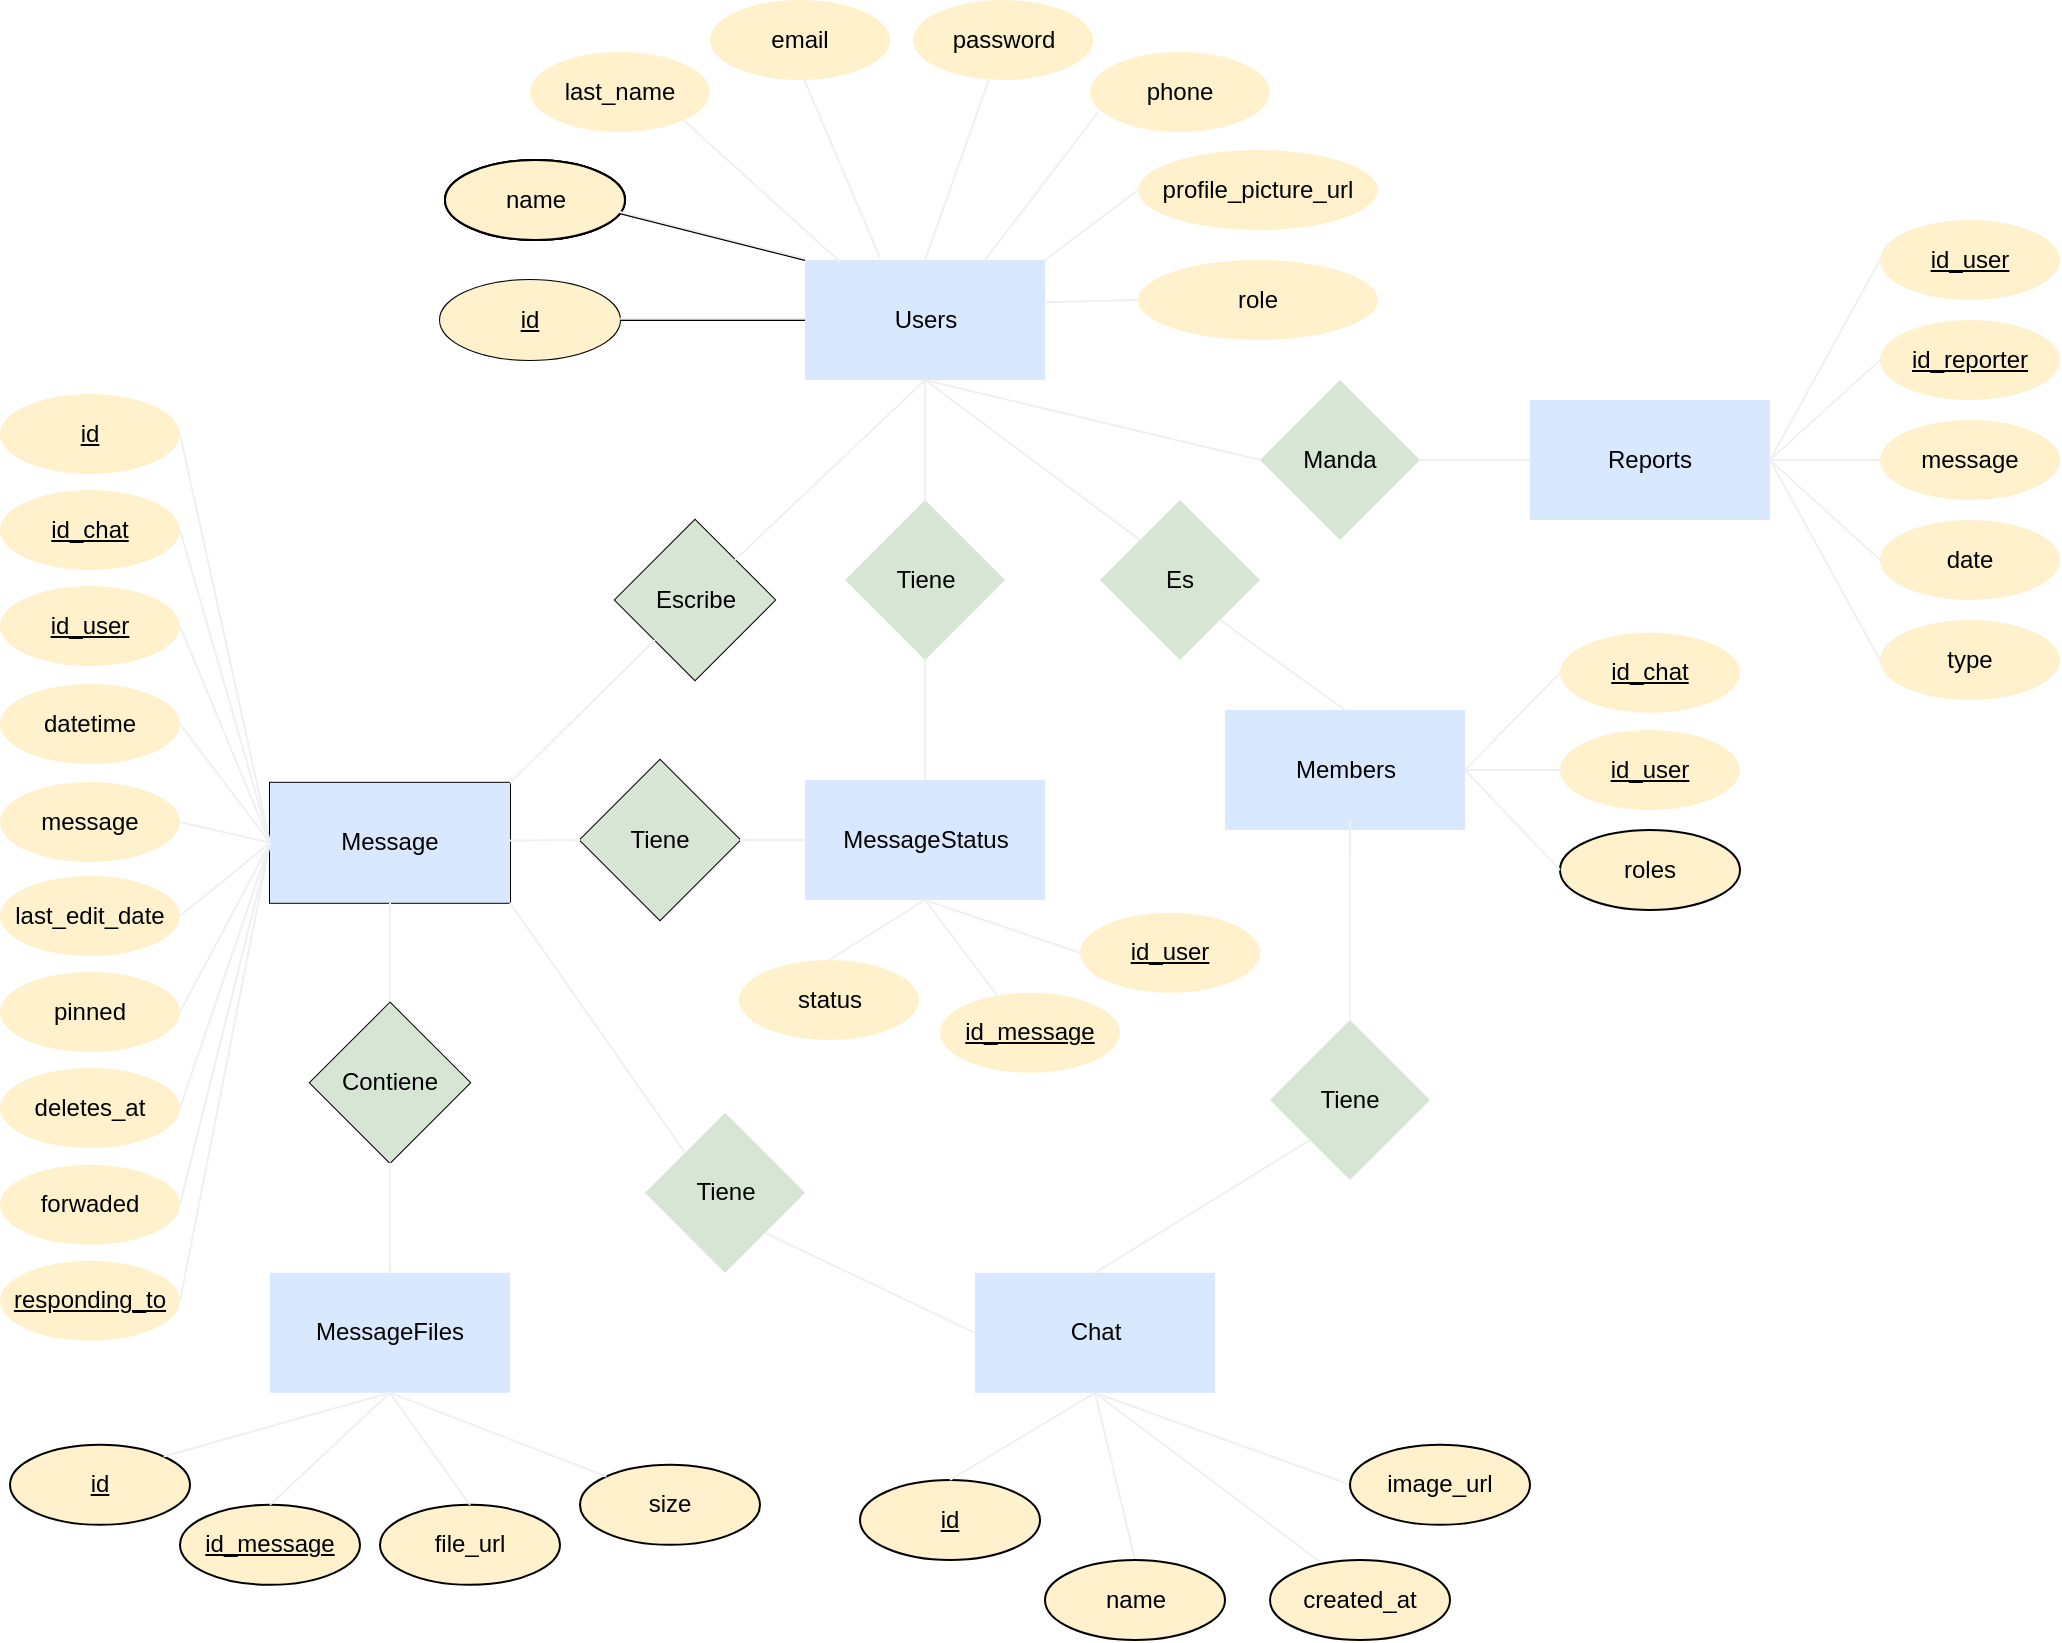 <mxfile>
    <diagram id="URDF5yM-yLJE8CEQNXf-" name="Page-1">
        <mxGraphModel dx="1216" dy="787" grid="1" gridSize="10" guides="1" tooltips="1" connect="1" arrows="1" fold="1" page="1" pageScale="1" pageWidth="1500" pageHeight="2000" math="0" shadow="0">
            <root>
                <mxCell id="0"/>
                <mxCell id="1" parent="0"/>
                <mxCell id="3" value="" style="endArrow=none;html=1;rounded=0;exitX=0.5;exitY=1;exitDx=0;exitDy=0;entryX=0.292;entryY=0.046;entryDx=0;entryDy=0;fontColor=#000000;entryPerimeter=0;strokeColor=#F0F0F0;" parent="1" source="18" target="73" edge="1">
                    <mxGeometry relative="1" as="geometry">
                        <mxPoint x="950" y="932.4" as="sourcePoint"/>
                        <mxPoint x="1060" y="1032.4" as="targetPoint"/>
                    </mxGeometry>
                </mxCell>
                <mxCell id="4" value="" style="endArrow=none;html=1;rounded=0;exitX=0.5;exitY=1;exitDx=0;exitDy=0;entryX=0;entryY=0.5;entryDx=0;entryDy=0;fontColor=#000000;strokeColor=#F0F0F0;" parent="1" source="18" target="72" edge="1">
                    <mxGeometry relative="1" as="geometry">
                        <mxPoint x="980" y="962.4" as="sourcePoint"/>
                        <mxPoint x="870" y="1012.4" as="targetPoint"/>
                    </mxGeometry>
                </mxCell>
                <mxCell id="5" value="" style="endArrow=none;html=1;rounded=0;exitX=0.5;exitY=1;exitDx=0;exitDy=0;entryX=0.5;entryY=0;entryDx=0;entryDy=0;fontColor=#000000;strokeColor=#F0F0F0;" parent="1" source="18" target="71" edge="1">
                    <mxGeometry relative="1" as="geometry">
                        <mxPoint x="950" y="932.4" as="sourcePoint"/>
                        <mxPoint x="840" y="982.4" as="targetPoint"/>
                    </mxGeometry>
                </mxCell>
                <mxCell id="6" value="Users" style="rounded=0;whiteSpace=wrap;html=1;fontColor=#000000;fillColor=#D8E8FF;strokeColor=none;" parent="1" vertex="1">
                    <mxGeometry x="652.5" y="350" width="120" height="60" as="geometry"/>
                </mxCell>
                <mxCell id="12" value="" style="endArrow=none;html=1;rounded=0;entryX=0.522;entryY=0.99;entryDx=0;entryDy=0;exitX=0.312;exitY=-0.021;exitDx=0;exitDy=0;fontColor=#000000;strokeColor=#F0F0F0;entryPerimeter=0;exitPerimeter=0;" parent="1" source="6" target="164" edge="1">
                    <mxGeometry width="50" height="50" relative="1" as="geometry">
                        <mxPoint x="632.5" y="510" as="sourcePoint"/>
                        <mxPoint x="692.5" y="270" as="targetPoint"/>
                    </mxGeometry>
                </mxCell>
                <mxCell id="13" value="" style="endArrow=none;html=1;rounded=0;entryX=0.944;entryY=0.65;entryDx=0;entryDy=0;exitX=0;exitY=0;exitDx=0;exitDy=0;entryPerimeter=0;fontColor=#000000;" parent="1" source="6" target="107" edge="1">
                    <mxGeometry width="50" height="50" relative="1" as="geometry">
                        <mxPoint x="632.5" y="510" as="sourcePoint"/>
                        <mxPoint x="527.5" y="326" as="targetPoint"/>
                    </mxGeometry>
                </mxCell>
                <mxCell id="14" value="" style="endArrow=none;html=1;rounded=0;exitX=1;exitY=0.5;exitDx=0;exitDy=0;entryX=0;entryY=0.5;entryDx=0;entryDy=0;fontColor=#000000;" parent="1" source="161" target="6" edge="1">
                    <mxGeometry width="50" height="50" relative="1" as="geometry">
                        <mxPoint x="547.5" y="380" as="sourcePoint"/>
                        <mxPoint x="682.5" y="460" as="targetPoint"/>
                    </mxGeometry>
                </mxCell>
                <mxCell id="15" value="" style="endArrow=none;html=1;rounded=0;entryX=0.75;entryY=0;entryDx=0;entryDy=0;exitX=0.043;exitY=0.758;exitDx=0;exitDy=0;fontColor=#000000;strokeColor=#F0F0F0;exitPerimeter=0;" parent="1" source="165" target="6" edge="1">
                    <mxGeometry width="50" height="50" relative="1" as="geometry">
                        <mxPoint x="812.5" y="306" as="sourcePoint"/>
                        <mxPoint x="682.5" y="460" as="targetPoint"/>
                    </mxGeometry>
                </mxCell>
                <mxCell id="16" value="" style="endArrow=none;html=1;rounded=0;exitX=0.5;exitY=0;exitDx=0;exitDy=0;fontColor=#000000;strokeColor=#F0F0F0;" parent="1" source="6" target="166" edge="1">
                    <mxGeometry width="50" height="50" relative="1" as="geometry">
                        <mxPoint x="712.5" y="350" as="sourcePoint"/>
                        <mxPoint x="770.741" y="270.169" as="targetPoint"/>
                    </mxGeometry>
                </mxCell>
                <mxCell id="17" value="Escribe" style="rhombus;whiteSpace=wrap;html=1;fontColor=#000000;fillColor=#D7E5D5;" parent="1" vertex="1">
                    <mxGeometry x="557.5" y="480" width="80" height="80" as="geometry"/>
                </mxCell>
                <mxCell id="18" value="Chat" style="rounded=0;whiteSpace=wrap;html=1;fontColor=#000000;fillColor=#D8E8FF;strokeColor=none;" parent="1" vertex="1">
                    <mxGeometry x="737.5" y="856.4" width="120" height="60" as="geometry"/>
                </mxCell>
                <mxCell id="19" value="" style="endArrow=none;html=1;rounded=0;entryX=0.5;entryY=1;entryDx=0;entryDy=0;exitX=1;exitY=0;exitDx=0;exitDy=0;fontColor=#000000;strokeColor=#F0F0F0;" parent="1" source="17" target="6" edge="1">
                    <mxGeometry width="50" height="50" relative="1" as="geometry">
                        <mxPoint x="735" y="500" as="sourcePoint"/>
                        <mxPoint x="665" y="510" as="targetPoint"/>
                    </mxGeometry>
                </mxCell>
                <mxCell id="28" style="rounded=0;orthogonalLoop=1;jettySize=auto;html=1;exitX=0;exitY=0.5;exitDx=0;exitDy=0;entryX=1;entryY=0.5;entryDx=0;entryDy=0;strokeColor=#F0F0F0;endArrow=none;endFill=0;fontColor=#000000;" parent="1" source="29" target="226" edge="1">
                    <mxGeometry relative="1" as="geometry">
                        <mxPoint x="340" y="720" as="targetPoint"/>
                    </mxGeometry>
                </mxCell>
                <mxCell id="29" value="Message" style="rounded=0;whiteSpace=wrap;html=1;fontColor=#000000;fillColor=#D8E8FF;" parent="1" vertex="1">
                    <mxGeometry x="385" y="611.4" width="120" height="60" as="geometry"/>
                </mxCell>
                <mxCell id="58" value="" style="endArrow=none;html=1;rounded=0;exitX=1;exitY=0.5;exitDx=0;exitDy=0;entryX=0;entryY=0.5;entryDx=0;entryDy=0;fontColor=#000000;strokeColor=#F0F0F0;" parent="1" source="222" target="29" edge="1">
                    <mxGeometry width="50" height="50" relative="1" as="geometry">
                        <mxPoint x="340" y="500" as="sourcePoint"/>
                        <mxPoint x="410" y="551.4" as="targetPoint"/>
                    </mxGeometry>
                </mxCell>
                <mxCell id="59" value="" style="endArrow=none;html=1;rounded=0;exitX=1;exitY=0.5;exitDx=0;exitDy=0;entryX=0;entryY=0.5;entryDx=0;entryDy=0;fontColor=#000000;strokeColor=#F0F0F0;" parent="1" source="223" target="29" edge="1">
                    <mxGeometry width="50" height="50" relative="1" as="geometry">
                        <mxPoint x="340" y="556" as="sourcePoint"/>
                        <mxPoint x="395" y="651.4" as="targetPoint"/>
                    </mxGeometry>
                </mxCell>
                <mxCell id="60" value="" style="endArrow=none;html=1;rounded=0;exitX=1;exitY=0.5;exitDx=0;exitDy=0;entryX=0;entryY=0.5;entryDx=0;entryDy=0;fontColor=#000000;strokeColor=#F0F0F0;" parent="1" source="224" target="29" edge="1">
                    <mxGeometry width="50" height="50" relative="1" as="geometry">
                        <mxPoint x="340" y="610" as="sourcePoint"/>
                        <mxPoint x="395" y="651.4" as="targetPoint"/>
                    </mxGeometry>
                </mxCell>
                <mxCell id="61" value="" style="endArrow=none;html=1;rounded=0;exitX=1;exitY=0.5;exitDx=0;exitDy=0;entryX=0;entryY=0.5;entryDx=0;entryDy=0;fontColor=#000000;strokeColor=#F0F0F0;" parent="1" source="225" target="29" edge="1">
                    <mxGeometry width="50" height="50" relative="1" as="geometry">
                        <mxPoint x="340" y="666" as="sourcePoint"/>
                        <mxPoint x="395" y="651.4" as="targetPoint"/>
                    </mxGeometry>
                </mxCell>
                <mxCell id="71" value="name" style="ellipse;whiteSpace=wrap;html=1;fontColor=#000000;fillColor=#FFF1CB;" parent="1" vertex="1">
                    <mxGeometry x="772.5" y="1000" width="90" height="40" as="geometry"/>
                </mxCell>
                <mxCell id="72" value="image_url" style="ellipse;whiteSpace=wrap;html=1;fontColor=#000000;fillColor=#FFF1CB;" parent="1" vertex="1">
                    <mxGeometry x="925" y="942.4" width="90" height="40" as="geometry"/>
                </mxCell>
                <mxCell id="73" value="created_at" style="ellipse;whiteSpace=wrap;html=1;fontColor=#000000;fillColor=#FFF1CB;" parent="1" vertex="1">
                    <mxGeometry x="885" y="1000" width="90" height="40" as="geometry"/>
                </mxCell>
                <mxCell id="76" value="&lt;u&gt;id&lt;/u&gt;" style="ellipse;whiteSpace=wrap;html=1;fontColor=#000000;fillColor=#FFF1CB;" parent="1" vertex="1">
                    <mxGeometry x="680" y="960" width="90" height="40" as="geometry"/>
                </mxCell>
                <mxCell id="77" value="" style="endArrow=none;html=1;rounded=0;exitX=0.5;exitY=1;exitDx=0;exitDy=0;entryX=0.5;entryY=0;entryDx=0;entryDy=0;fontColor=#000000;strokeColor=#F0F0F0;" parent="1" source="18" target="76" edge="1">
                    <mxGeometry relative="1" as="geometry">
                        <mxPoint x="1105" y="982.4" as="sourcePoint"/>
                        <mxPoint x="1265" y="982.4" as="targetPoint"/>
                    </mxGeometry>
                </mxCell>
                <mxCell id="85" value="" style="endArrow=none;html=1;rounded=0;exitX=1;exitY=0.5;exitDx=0;exitDy=0;entryX=0;entryY=0.5;entryDx=0;entryDy=0;fontColor=#000000;strokeColor=#F0F0F0;" parent="1" source="221" target="29" edge="1">
                    <mxGeometry width="50" height="50" relative="1" as="geometry">
                        <mxPoint x="340" y="440" as="sourcePoint"/>
                        <mxPoint x="395" y="651.4" as="targetPoint"/>
                    </mxGeometry>
                </mxCell>
                <mxCell id="107" value="name" style="ellipse;whiteSpace=wrap;html=1;fontColor=#000000;fillColor=#D7E5D5;" parent="1" vertex="1">
                    <mxGeometry x="472.5" y="300" width="90" height="40" as="geometry"/>
                </mxCell>
                <mxCell id="111" value="" style="endArrow=none;html=1;rounded=0;entryX=1;entryY=0;entryDx=0;entryDy=0;exitX=0;exitY=0.5;exitDx=0;exitDy=0;fontColor=#000000;strokeColor=#F0F0F0;" parent="1" source="167" target="6" edge="1">
                    <mxGeometry width="50" height="50" relative="1" as="geometry">
                        <mxPoint x="827.5" y="355" as="sourcePoint"/>
                        <mxPoint x="772.5" y="370" as="targetPoint"/>
                    </mxGeometry>
                </mxCell>
                <mxCell id="114" value="" style="endArrow=none;html=1;rounded=0;entryX=0;entryY=1;entryDx=0;entryDy=0;exitX=1;exitY=0;exitDx=0;exitDy=0;fontColor=#000000;strokeColor=#F0F0F0;" parent="1" source="29" target="17" edge="1">
                    <mxGeometry width="50" height="50" relative="1" as="geometry">
                        <mxPoint x="585" y="642.5" as="sourcePoint"/>
                        <mxPoint x="650" y="567.5" as="targetPoint"/>
                    </mxGeometry>
                </mxCell>
                <mxCell id="115" value="" style="endArrow=none;html=1;rounded=0;exitX=0.5;exitY=1;exitDx=0;exitDy=0;entryX=0.5;entryY=0;entryDx=0;entryDy=0;fontColor=#000000;strokeColor=#F0F0F0;" parent="1" source="29" target="119" edge="1">
                    <mxGeometry width="50" height="50" relative="1" as="geometry">
                        <mxPoint x="515" y="621.4" as="sourcePoint"/>
                        <mxPoint x="445" y="722.4" as="targetPoint"/>
                    </mxGeometry>
                </mxCell>
                <mxCell id="116" value="MessageFiles" style="rounded=0;whiteSpace=wrap;html=1;fontColor=#000000;fillColor=#D8E8FF;strokeColor=none;" parent="1" vertex="1">
                    <mxGeometry x="385" y="856.4" width="120" height="60" as="geometry"/>
                </mxCell>
                <mxCell id="119" value="Contiene" style="rhombus;whiteSpace=wrap;html=1;fontColor=#000000;fillColor=#D7E5D5;" parent="1" vertex="1">
                    <mxGeometry x="405" y="721.4" width="80" height="80" as="geometry"/>
                </mxCell>
                <mxCell id="120" value="" style="endArrow=none;html=1;rounded=0;exitX=0.5;exitY=1;exitDx=0;exitDy=0;entryX=0.5;entryY=0;entryDx=0;entryDy=0;fontColor=#000000;strokeColor=#F0F0F0;" parent="1" source="119" target="116" edge="1">
                    <mxGeometry width="50" height="50" relative="1" as="geometry">
                        <mxPoint x="455" y="681.4" as="sourcePoint"/>
                        <mxPoint x="455" y="731.4" as="targetPoint"/>
                    </mxGeometry>
                </mxCell>
                <mxCell id="121" value="&lt;u&gt;id_message&lt;/u&gt;" style="ellipse;whiteSpace=wrap;html=1;fontColor=#000000;fillColor=#FFF1CB;" parent="1" vertex="1">
                    <mxGeometry x="340" y="972.4" width="90" height="40" as="geometry"/>
                </mxCell>
                <mxCell id="122" value="&lt;u&gt;id&lt;/u&gt;" style="ellipse;whiteSpace=wrap;html=1;fontColor=#000000;fillColor=#FFF1CB;" parent="1" vertex="1">
                    <mxGeometry x="255" y="942.4" width="90" height="40" as="geometry"/>
                </mxCell>
                <mxCell id="123" value="file_url" style="ellipse;whiteSpace=wrap;html=1;fontColor=#000000;fillColor=#FFF1CB;" parent="1" vertex="1">
                    <mxGeometry x="440" y="972.4" width="90" height="40" as="geometry"/>
                </mxCell>
                <mxCell id="125" style="rounded=0;orthogonalLoop=1;jettySize=auto;html=1;exitX=0;exitY=0.5;exitDx=0;exitDy=0;entryX=1;entryY=0.5;entryDx=0;entryDy=0;strokeColor=#F0F0F0;endArrow=none;endFill=0;fontColor=#000000;" parent="1" source="29" target="227" edge="1">
                    <mxGeometry relative="1" as="geometry">
                        <mxPoint x="395" y="651.4" as="sourcePoint"/>
                        <mxPoint x="340" y="780" as="targetPoint"/>
                    </mxGeometry>
                </mxCell>
                <mxCell id="126" value="size" style="ellipse;whiteSpace=wrap;html=1;fontColor=#000000;fillColor=#FFF1CB;" parent="1" vertex="1">
                    <mxGeometry x="540" y="952.4" width="90" height="40" as="geometry"/>
                </mxCell>
                <mxCell id="127" style="rounded=0;orthogonalLoop=1;jettySize=auto;html=1;exitX=0.5;exitY=1;exitDx=0;exitDy=0;entryX=1;entryY=0;entryDx=0;entryDy=0;strokeColor=#F0F0F0;endArrow=none;endFill=0;fontColor=#000000;" parent="1" source="116" target="122" edge="1">
                    <mxGeometry relative="1" as="geometry">
                        <mxPoint x="385" y="726.4" as="sourcePoint"/>
                        <mxPoint x="340.0" y="921.4" as="targetPoint"/>
                    </mxGeometry>
                </mxCell>
                <mxCell id="128" style="rounded=0;orthogonalLoop=1;jettySize=auto;html=1;exitX=0.5;exitY=1;exitDx=0;exitDy=0;entryX=0.5;entryY=0;entryDx=0;entryDy=0;strokeColor=#F0F0F0;endArrow=none;endFill=0;fontColor=#000000;" parent="1" source="116" target="121" edge="1">
                    <mxGeometry relative="1" as="geometry">
                        <mxPoint x="455" y="926.4" as="sourcePoint"/>
                        <mxPoint x="326.715" y="958.212" as="targetPoint"/>
                    </mxGeometry>
                </mxCell>
                <mxCell id="129" style="rounded=0;orthogonalLoop=1;jettySize=auto;html=1;exitX=0.5;exitY=1;exitDx=0;exitDy=0;entryX=0.5;entryY=0;entryDx=0;entryDy=0;strokeColor=#F0F0F0;endArrow=none;endFill=0;fontColor=#000000;" parent="1" source="116" target="123" edge="1">
                    <mxGeometry relative="1" as="geometry">
                        <mxPoint x="455" y="926.4" as="sourcePoint"/>
                        <mxPoint x="390" y="982.4" as="targetPoint"/>
                    </mxGeometry>
                </mxCell>
                <mxCell id="130" style="rounded=0;orthogonalLoop=1;jettySize=auto;html=1;exitX=0.5;exitY=1;exitDx=0;exitDy=0;entryX=0;entryY=0;entryDx=0;entryDy=0;strokeColor=#F0F0F0;endArrow=none;endFill=0;fontColor=#000000;" parent="1" source="116" target="126" edge="1">
                    <mxGeometry relative="1" as="geometry">
                        <mxPoint x="495" y="890" as="sourcePoint"/>
                        <mxPoint x="545" y="946" as="targetPoint"/>
                    </mxGeometry>
                </mxCell>
                <mxCell id="132" value="" style="endArrow=none;html=1;rounded=0;entryX=0.5;entryY=1;entryDx=0;entryDy=0;exitX=0;exitY=0;exitDx=0;exitDy=0;fontColor=#000000;strokeColor=#F0F0F0;" parent="1" source="133" target="6" edge="1">
                    <mxGeometry width="50" height="50" relative="1" as="geometry">
                        <mxPoint x="740" y="506" as="sourcePoint"/>
                        <mxPoint x="705.0" y="450" as="targetPoint"/>
                    </mxGeometry>
                </mxCell>
                <mxCell id="133" value="Es" style="rhombus;whiteSpace=wrap;html=1;fontColor=#000000;fillColor=#D7E5D5;strokeColor=none;" parent="1" vertex="1">
                    <mxGeometry x="800" y="470" width="80" height="80" as="geometry"/>
                </mxCell>
                <mxCell id="134" value="Members" style="rounded=0;whiteSpace=wrap;html=1;fillColor=#D8E8FF;fontColor=#000000;strokeColor=none;" parent="1" vertex="1">
                    <mxGeometry x="862.5" y="575" width="120" height="60" as="geometry"/>
                </mxCell>
                <mxCell id="135" value="" style="endArrow=none;html=1;rounded=0;entryX=1;entryY=1;entryDx=0;entryDy=0;exitX=0.5;exitY=0;exitDx=0;exitDy=0;fontColor=#000000;strokeColor=#F0F0F0;" parent="1" source="134" target="133" edge="1">
                    <mxGeometry width="50" height="50" relative="1" as="geometry">
                        <mxPoint x="655.0" y="585" as="sourcePoint"/>
                        <mxPoint x="700.0" y="540" as="targetPoint"/>
                    </mxGeometry>
                </mxCell>
                <mxCell id="138" value="roles" style="ellipse;whiteSpace=wrap;html=1;fontColor=#000000;fillColor=#FFF1CB;" parent="1" vertex="1">
                    <mxGeometry x="1030" y="635" width="90" height="40" as="geometry"/>
                </mxCell>
                <mxCell id="139" value="" style="endArrow=none;html=1;rounded=0;entryX=1;entryY=0.5;entryDx=0;entryDy=0;exitX=0;exitY=0.5;exitDx=0;exitDy=0;fontColor=#000000;strokeColor=#F0F0F0;" parent="1" source="168" target="134" edge="1">
                    <mxGeometry width="50" height="50" relative="1" as="geometry">
                        <mxPoint x="1030.0" y="550" as="sourcePoint"/>
                        <mxPoint x="890.0" y="540" as="targetPoint"/>
                    </mxGeometry>
                </mxCell>
                <mxCell id="140" value="" style="endArrow=none;html=1;rounded=0;entryX=1;entryY=0.5;entryDx=0;entryDy=0;exitX=0;exitY=0.5;exitDx=0;exitDy=0;fontColor=#000000;strokeColor=#F0F0F0;" parent="1" source="169" target="134" edge="1">
                    <mxGeometry width="50" height="50" relative="1" as="geometry">
                        <mxPoint x="1030.0" y="615" as="sourcePoint"/>
                        <mxPoint x="992.5" y="615" as="targetPoint"/>
                    </mxGeometry>
                </mxCell>
                <mxCell id="141" value="" style="endArrow=none;html=1;rounded=0;entryX=1;entryY=0.5;entryDx=0;entryDy=0;exitX=0;exitY=0.5;exitDx=0;exitDy=0;fontColor=#000000;strokeColor=#F0F0F0;" parent="1" source="138" target="134" edge="1">
                    <mxGeometry width="50" height="50" relative="1" as="geometry">
                        <mxPoint x="1050.0" y="626" as="sourcePoint"/>
                        <mxPoint x="992.5" y="615" as="targetPoint"/>
                    </mxGeometry>
                </mxCell>
                <mxCell id="142" value="" style="endArrow=none;html=1;rounded=0;exitX=0;exitY=0.5;exitDx=0;exitDy=0;entryX=1;entryY=1;entryDx=0;entryDy=0;fontColor=#000000;strokeColor=#F0F0F0;" parent="1" source="18" target="143" edge="1">
                    <mxGeometry width="50" height="50" relative="1" as="geometry">
                        <mxPoint x="700" y="781.4" as="sourcePoint"/>
                        <mxPoint x="720" y="799.6" as="targetPoint"/>
                    </mxGeometry>
                </mxCell>
                <mxCell id="143" value="Tiene" style="rhombus;whiteSpace=wrap;html=1;fontColor=#000000;fillColor=#D7E5D5;strokeColor=none;" parent="1" vertex="1">
                    <mxGeometry x="572.5" y="776.4" width="80" height="80" as="geometry"/>
                </mxCell>
                <mxCell id="144" value="" style="endArrow=none;html=1;rounded=0;exitX=0;exitY=0;exitDx=0;exitDy=0;entryX=1;entryY=1;entryDx=0;entryDy=0;fontColor=#000000;strokeColor=#F0F0F0;" parent="1" source="143" target="29" edge="1">
                    <mxGeometry width="50" height="50" relative="1" as="geometry">
                        <mxPoint x="700" y="696" as="sourcePoint"/>
                        <mxPoint x="655" y="675" as="targetPoint"/>
                    </mxGeometry>
                </mxCell>
                <mxCell id="152" value="name" style="ellipse;whiteSpace=wrap;html=1;fontColor=#000000;fillColor=#D7E5D5;" parent="1" vertex="1">
                    <mxGeometry x="472.5" y="300" width="90" height="40" as="geometry"/>
                </mxCell>
                <mxCell id="161" value="&lt;u&gt;id&lt;/u&gt;" style="ellipse;whiteSpace=wrap;html=1;fontColor=#000000;fillColor=#FFF1CB;" parent="1" vertex="1">
                    <mxGeometry x="470" y="360" width="90" height="40" as="geometry"/>
                </mxCell>
                <mxCell id="162" value="name" style="ellipse;whiteSpace=wrap;html=1;fontColor=#000000;fillColor=#FFF1CB;" parent="1" vertex="1">
                    <mxGeometry x="472.5" y="300" width="90" height="40" as="geometry"/>
                </mxCell>
                <mxCell id="163" value="last_name" style="ellipse;whiteSpace=wrap;html=1;fontColor=#000000;fillColor=#FFF1CB;strokeColor=none;" parent="1" vertex="1">
                    <mxGeometry x="515" y="246" width="90" height="40" as="geometry"/>
                </mxCell>
                <mxCell id="164" value="email" style="ellipse;whiteSpace=wrap;html=1;fontColor=#000000;fillColor=#FFF1CB;strokeColor=none;" parent="1" vertex="1">
                    <mxGeometry x="605" y="220" width="90" height="40" as="geometry"/>
                </mxCell>
                <mxCell id="165" value="phone" style="ellipse;whiteSpace=wrap;html=1;fontColor=#000000;fillColor=#FFF1CB;strokeColor=none;" parent="1" vertex="1">
                    <mxGeometry x="795" y="246" width="90" height="40" as="geometry"/>
                </mxCell>
                <mxCell id="166" value="password" style="ellipse;whiteSpace=wrap;html=1;fontColor=#000000;fillColor=#FFF1CB;strokeColor=none;" parent="1" vertex="1">
                    <mxGeometry x="706.5" y="220" width="90" height="40" as="geometry"/>
                </mxCell>
                <mxCell id="167" value="profile_picture_url" style="ellipse;whiteSpace=wrap;html=1;fontColor=#000000;fillColor=#FFF1CB;strokeColor=none;" parent="1" vertex="1">
                    <mxGeometry x="819" y="295" width="120" height="40" as="geometry"/>
                </mxCell>
                <mxCell id="168" value="&lt;u&gt;id_chat&lt;/u&gt;" style="ellipse;whiteSpace=wrap;html=1;fontColor=#000000;fillColor=#FFF1CB;strokeColor=none;" parent="1" vertex="1">
                    <mxGeometry x="1030" y="536.4" width="90" height="40" as="geometry"/>
                </mxCell>
                <mxCell id="169" value="&lt;u&gt;id_user&lt;/u&gt;" style="ellipse;whiteSpace=wrap;html=1;fontColor=#000000;fillColor=#FFF1CB;strokeColor=none;" parent="1" vertex="1">
                    <mxGeometry x="1030" y="585" width="90" height="40" as="geometry"/>
                </mxCell>
                <mxCell id="170" value="Manda" style="rhombus;whiteSpace=wrap;html=1;fontColor=#000000;fillColor=#D7E5D5;strokeColor=none;" parent="1" vertex="1">
                    <mxGeometry x="880" y="410" width="80" height="80" as="geometry"/>
                </mxCell>
                <mxCell id="171" value="" style="endArrow=none;html=1;rounded=0;entryX=0.5;entryY=1;entryDx=0;entryDy=0;exitX=0;exitY=0.5;exitDx=0;exitDy=0;fontColor=#000000;strokeColor=#F0F0F0;" parent="1" source="170" target="6" edge="1">
                    <mxGeometry width="50" height="50" relative="1" as="geometry">
                        <mxPoint x="812.5" y="510" as="sourcePoint"/>
                        <mxPoint x="705" y="450" as="targetPoint"/>
                    </mxGeometry>
                </mxCell>
                <mxCell id="172" value="Reports" style="rounded=0;whiteSpace=wrap;html=1;fillColor=#D8E8FF;fontColor#fff;fontColor=#000000;strokeColor=none;" parent="1" vertex="1">
                    <mxGeometry x="1015" y="420" width="120" height="60" as="geometry"/>
                </mxCell>
                <mxCell id="173" value="" style="endArrow=none;html=1;rounded=0;entryX=1;entryY=0.5;entryDx=0;entryDy=0;exitX=0;exitY=0.5;exitDx=0;exitDy=0;fontColor=#000000;strokeColor=#F0F0F0;" parent="1" source="172" target="170" edge="1">
                    <mxGeometry width="50" height="50" relative="1" as="geometry">
                        <mxPoint x="892.5" y="470" as="sourcePoint"/>
                        <mxPoint x="765" y="435" as="targetPoint"/>
                    </mxGeometry>
                </mxCell>
                <mxCell id="174" value="message" style="ellipse;whiteSpace=wrap;html=1;fontColor=#000000;fillColor=#FFF1CB;strokeColor=none;" parent="1" vertex="1">
                    <mxGeometry x="1190" y="430" width="90" height="40" as="geometry"/>
                </mxCell>
                <mxCell id="175" value="&lt;u&gt;id_user&lt;/u&gt;" style="ellipse;whiteSpace=wrap;html=1;fontColor=#000000;fillColor=#FFF1CB;strokeColor=none;" parent="1" vertex="1">
                    <mxGeometry x="1190" y="330" width="90" height="40" as="geometry"/>
                </mxCell>
                <mxCell id="176" value="&lt;u&gt;id_reporter&lt;/u&gt;" style="ellipse;whiteSpace=wrap;html=1;fontColor=#000000;fillColor=#FFF1CB;strokeColor=none;" parent="1" vertex="1">
                    <mxGeometry x="1190" y="380" width="90" height="40" as="geometry"/>
                </mxCell>
                <mxCell id="177" value="date" style="ellipse;whiteSpace=wrap;html=1;fontColor=#000000;fillColor=#FFF1CB;strokeColor=none;" parent="1" vertex="1">
                    <mxGeometry x="1190" y="480" width="90" height="40" as="geometry"/>
                </mxCell>
                <mxCell id="178" value="type" style="ellipse;whiteSpace=wrap;html=1;fontColor=#000000;fillColor=#FFF1CB;strokeColor=none;" parent="1" vertex="1">
                    <mxGeometry x="1190" y="530" width="90" height="40" as="geometry"/>
                </mxCell>
                <mxCell id="179" value="" style="endArrow=none;html=1;rounded=0;entryX=1;entryY=0.5;entryDx=0;entryDy=0;exitX=0;exitY=0.5;exitDx=0;exitDy=0;fontColor=#000000;strokeColor=#F0F0F0;" parent="1" source="175" target="172" edge="1">
                    <mxGeometry width="50" height="50" relative="1" as="geometry">
                        <mxPoint x="1040.0" y="560" as="sourcePoint"/>
                        <mxPoint x="992.5" y="605" as="targetPoint"/>
                    </mxGeometry>
                </mxCell>
                <mxCell id="180" value="" style="endArrow=none;html=1;rounded=0;entryX=1;entryY=0.5;entryDx=0;entryDy=0;exitX=0;exitY=0.5;exitDx=0;exitDy=0;fontColor=#000000;strokeColor=#F0F0F0;" parent="1" source="176" target="172" edge="1">
                    <mxGeometry width="50" height="50" relative="1" as="geometry">
                        <mxPoint x="1200.0" y="365" as="sourcePoint"/>
                        <mxPoint x="1145" y="460" as="targetPoint"/>
                    </mxGeometry>
                </mxCell>
                <mxCell id="181" value="" style="endArrow=none;html=1;rounded=0;entryX=1;entryY=0.5;entryDx=0;entryDy=0;exitX=0;exitY=0.5;exitDx=0;exitDy=0;fontColor=#000000;strokeColor=#F0F0F0;" parent="1" source="174" target="172" edge="1">
                    <mxGeometry width="50" height="50" relative="1" as="geometry">
                        <mxPoint x="1200.0" y="420" as="sourcePoint"/>
                        <mxPoint x="1145" y="460" as="targetPoint"/>
                    </mxGeometry>
                </mxCell>
                <mxCell id="182" value="" style="endArrow=none;html=1;rounded=0;entryX=1;entryY=0.5;entryDx=0;entryDy=0;exitX=0;exitY=0.5;exitDx=0;exitDy=0;fontColor=#000000;strokeColor=#F0F0F0;" parent="1" source="177" target="172" edge="1">
                    <mxGeometry width="50" height="50" relative="1" as="geometry">
                        <mxPoint x="1200.0" y="470" as="sourcePoint"/>
                        <mxPoint x="1145" y="460" as="targetPoint"/>
                    </mxGeometry>
                </mxCell>
                <mxCell id="183" value="" style="endArrow=none;html=1;rounded=0;entryX=1;entryY=0.5;entryDx=0;entryDy=0;exitX=0;exitY=0.5;exitDx=0;exitDy=0;fontColor=#000000;strokeColor=#F0F0F0;" parent="1" source="178" target="172" edge="1">
                    <mxGeometry width="50" height="50" relative="1" as="geometry">
                        <mxPoint x="1200.0" y="520" as="sourcePoint"/>
                        <mxPoint x="1145" y="460" as="targetPoint"/>
                    </mxGeometry>
                </mxCell>
                <mxCell id="186" value="MessageStatus" style="rounded=0;whiteSpace=wrap;html=1;fontColor=#000000;fillColor=#D8E8FF;strokeColor=none;" parent="1" vertex="1">
                    <mxGeometry x="652.5" y="610" width="120" height="60" as="geometry"/>
                </mxCell>
                <mxCell id="187" value="" style="endArrow=none;html=1;rounded=0;entryX=0.5;entryY=1;entryDx=0;entryDy=0;fontColor=#000000;exitX=0.5;exitY=0;exitDx=0;exitDy=0;strokeColor=#F0F0F0;" parent="1" source="188" target="186" edge="1">
                    <mxGeometry width="50" height="50" relative="1" as="geometry">
                        <mxPoint x="800" y="696" as="sourcePoint"/>
                        <mxPoint x="992.5" y="615" as="targetPoint"/>
                    </mxGeometry>
                </mxCell>
                <mxCell id="188" value="status" style="ellipse;whiteSpace=wrap;html=1;fontColor=#000000;fillColor=#FFF1CB;strokeColor=none;" parent="1" vertex="1">
                    <mxGeometry x="619.5" y="700" width="90" height="40" as="geometry"/>
                </mxCell>
                <mxCell id="189" value="&lt;u&gt;id_message&lt;/u&gt;" style="ellipse;whiteSpace=wrap;html=1;fontColor=#000000;fillColor=#FFF1CB;strokeColor=none;" parent="1" vertex="1">
                    <mxGeometry x="720" y="716.4" width="90" height="40" as="geometry"/>
                </mxCell>
                <mxCell id="190" value="Tiene" style="rhombus;whiteSpace=wrap;html=1;fontColor=#000000;fillColor=#D7E5D5;strokeColor=none;" parent="1" vertex="1">
                    <mxGeometry x="672.5" y="470" width="80" height="80" as="geometry"/>
                </mxCell>
                <mxCell id="191" value="" style="endArrow=none;html=1;rounded=0;entryX=0.5;entryY=1;entryDx=0;entryDy=0;exitX=0.5;exitY=0;exitDx=0;exitDy=0;fontColor=#000000;strokeColor=#F0F0F0;" parent="1" source="190" target="6" edge="1">
                    <mxGeometry width="50" height="50" relative="1" as="geometry">
                        <mxPoint x="812.5" y="510" as="sourcePoint"/>
                        <mxPoint x="705" y="450" as="targetPoint"/>
                    </mxGeometry>
                </mxCell>
                <mxCell id="192" value="" style="endArrow=none;html=1;rounded=0;entryX=0.5;entryY=1;entryDx=0;entryDy=0;exitX=0.5;exitY=0;exitDx=0;exitDy=0;fontColor=#000000;strokeColor=#F0F0F0;" parent="1" source="186" target="190" edge="1">
                    <mxGeometry width="50" height="50" relative="1" as="geometry">
                        <mxPoint x="640" y="500" as="sourcePoint"/>
                        <mxPoint x="705" y="450" as="targetPoint"/>
                    </mxGeometry>
                </mxCell>
                <mxCell id="194" value="Tiene" style="rhombus;whiteSpace=wrap;html=1;fontColor=#000000;fillColor=#D7E5D5;" parent="1" vertex="1">
                    <mxGeometry x="540" y="600" width="80" height="80" as="geometry"/>
                </mxCell>
                <mxCell id="195" value="" style="endArrow=none;html=1;rounded=0;exitX=0;exitY=0.5;exitDx=0;exitDy=0;fontColor=#000000;entryX=0.999;entryY=0.481;entryDx=0;entryDy=0;entryPerimeter=0;strokeColor=#F0F0F0;" parent="1" source="194" target="29" edge="1">
                    <mxGeometry width="50" height="50" relative="1" as="geometry">
                        <mxPoint x="520" y="642.4" as="sourcePoint"/>
                        <mxPoint x="500" y="640" as="targetPoint"/>
                    </mxGeometry>
                </mxCell>
                <mxCell id="196" value="" style="endArrow=none;html=1;rounded=0;entryX=1;entryY=0.5;entryDx=0;entryDy=0;exitX=0;exitY=0.5;exitDx=0;exitDy=0;fontColor=#000000;strokeColor=#F0F0F0;" parent="1" source="186" target="194" edge="1">
                    <mxGeometry width="50" height="50" relative="1" as="geometry">
                        <mxPoint x="570" y="616" as="sourcePoint"/>
                        <mxPoint x="555" y="615" as="targetPoint"/>
                    </mxGeometry>
                </mxCell>
                <mxCell id="197" value="Tiene" style="rhombus;whiteSpace=wrap;html=1;fontColor=#000000;fillColor=#D7E5D5;strokeColor=none;" parent="1" vertex="1">
                    <mxGeometry x="885" y="730" width="80" height="80" as="geometry"/>
                </mxCell>
                <mxCell id="198" value="" style="endArrow=none;html=1;rounded=0;exitX=0.5;exitY=0;exitDx=0;exitDy=0;entryX=0;entryY=1;entryDx=0;entryDy=0;fontColor=#000000;strokeColor=#F0F0F0;" parent="1" source="18" target="197" edge="1">
                    <mxGeometry width="50" height="50" relative="1" as="geometry">
                        <mxPoint x="845" y="902.4" as="sourcePoint"/>
                        <mxPoint x="650" y="812.4" as="targetPoint"/>
                    </mxGeometry>
                </mxCell>
                <mxCell id="199" value="" style="endArrow=none;html=1;rounded=0;exitX=0.521;exitY=0.917;exitDx=0;exitDy=0;entryX=0.5;entryY=0;entryDx=0;entryDy=0;fontColor=#000000;exitPerimeter=0;strokeColor=#F0F0F0;" parent="1" source="134" target="197" edge="1">
                    <mxGeometry width="50" height="50" relative="1" as="geometry">
                        <mxPoint x="905" y="872.4" as="sourcePoint"/>
                        <mxPoint x="925" y="812.4" as="targetPoint"/>
                    </mxGeometry>
                </mxCell>
                <mxCell id="200" value="" style="endArrow=none;html=1;rounded=0;entryX=0.5;entryY=1;entryDx=0;entryDy=0;fontColor=#000000;exitX=0.322;exitY=0.045;exitDx=0;exitDy=0;exitPerimeter=0;strokeColor=#F0F0F0;" parent="1" source="189" target="186" edge="1">
                    <mxGeometry width="50" height="50" relative="1" as="geometry">
                        <mxPoint x="707.5" y="720" as="sourcePoint"/>
                        <mxPoint x="720" y="680" as="targetPoint"/>
                    </mxGeometry>
                </mxCell>
                <mxCell id="201" value="&lt;u&gt;id_user&lt;/u&gt;" style="ellipse;whiteSpace=wrap;html=1;fontColor=#000000;fillColor=#FFF1CB;strokeColor=none;" parent="1" vertex="1">
                    <mxGeometry x="790" y="676.4" width="90" height="40" as="geometry"/>
                </mxCell>
                <mxCell id="202" value="" style="endArrow=none;html=1;rounded=0;entryX=0.5;entryY=1;entryDx=0;entryDy=0;fontColor=#000000;exitX=0;exitY=0.5;exitDx=0;exitDy=0;strokeColor=#F0F0F0;" parent="1" source="201" target="186" edge="1">
                    <mxGeometry width="50" height="50" relative="1" as="geometry">
                        <mxPoint x="753.18" y="732.258" as="sourcePoint"/>
                        <mxPoint x="720" y="680" as="targetPoint"/>
                    </mxGeometry>
                </mxCell>
                <mxCell id="204" value="&lt;font color=&quot;#ffffff&quot; style=&quot;font-size: 6px;&quot;&gt;1&lt;/font&gt;" style="text;html=1;align=center;verticalAlign=middle;resizable=0;points=[];autosize=1;strokeColor=none;fillColor=none;fontColor=#000000;strokeWidth=1;fontSize=6;" parent="1" vertex="1">
                    <mxGeometry x="683.5" y="405" width="30" height="20" as="geometry"/>
                </mxCell>
                <mxCell id="205" value="&lt;font color=&quot;#ffffff&quot; style=&quot;font-size: 6px;&quot;&gt;1&lt;/font&gt;" style="text;html=1;align=center;verticalAlign=middle;resizable=0;points=[];autosize=1;strokeColor=none;fillColor=none;fontColor=#000000;strokeWidth=1;fontSize=6;" parent="1" vertex="1">
                    <mxGeometry x="692" y="413" width="30" height="20" as="geometry"/>
                </mxCell>
                <mxCell id="206" value="&lt;font color=&quot;#ffffff&quot; style=&quot;font-size: 6px;&quot;&gt;1&lt;/font&gt;" style="text;html=1;align=center;verticalAlign=middle;resizable=0;points=[];autosize=1;strokeColor=none;fillColor=none;fontColor=#000000;strokeWidth=1;fontSize=6;" parent="1" vertex="1">
                    <mxGeometry x="706.5" y="414" width="30" height="20" as="geometry"/>
                </mxCell>
                <mxCell id="207" value="&lt;font color=&quot;#ffffff&quot; style=&quot;font-size: 6px;&quot;&gt;1&lt;/font&gt;" style="text;html=1;align=center;verticalAlign=middle;resizable=0;points=[];autosize=1;strokeColor=none;fillColor=none;fontColor=#000000;strokeWidth=1;fontSize=6;" parent="1" vertex="1">
                    <mxGeometry x="729.5" y="404" width="30" height="20" as="geometry"/>
                </mxCell>
                <mxCell id="208" value="&lt;font color=&quot;#ffffff&quot; style=&quot;font-size: 6px;&quot;&gt;N&lt;/font&gt;" style="text;html=1;align=center;verticalAlign=middle;resizable=0;points=[];autosize=1;strokeColor=none;fillColor=none;fontColor=#000000;strokeWidth=1;fontSize=6;" parent="1" vertex="1">
                    <mxGeometry x="485" y="590" width="30" height="20" as="geometry"/>
                </mxCell>
                <mxCell id="209" value="&lt;font color=&quot;#ffffff&quot; style=&quot;font-size: 6px;&quot;&gt;N&lt;/font&gt;" style="text;html=1;align=center;verticalAlign=middle;resizable=0;points=[];autosize=1;strokeColor=none;fillColor=none;fontColor=#000000;strokeWidth=1;fontSize=6;" parent="1" vertex="1">
                    <mxGeometry x="685" y="590" width="30" height="20" as="geometry"/>
                </mxCell>
                <mxCell id="210" value="&lt;font color=&quot;#ffffff&quot; style=&quot;font-size: 6px;&quot;&gt;N&lt;/font&gt;" style="text;html=1;align=center;verticalAlign=middle;resizable=0;points=[];autosize=1;strokeColor=none;fillColor=none;fontColor=#000000;strokeWidth=1;fontSize=6;" parent="1" vertex="1">
                    <mxGeometry x="909" y="557" width="30" height="20" as="geometry"/>
                </mxCell>
                <mxCell id="211" value="&lt;font color=&quot;#ffffff&quot; style=&quot;font-size: 6px;&quot;&gt;N&lt;/font&gt;" style="text;html=1;align=center;verticalAlign=middle;resizable=0;points=[];autosize=1;strokeColor=none;fillColor=none;fontColor=#000000;strokeWidth=1;fontSize=6;" parent="1" vertex="1">
                    <mxGeometry x="990" y="434" width="30" height="20" as="geometry"/>
                </mxCell>
                <mxCell id="212" value="&lt;font color=&quot;#ffffff&quot; style=&quot;font-size: 6px;&quot;&gt;1&lt;/font&gt;" style="text;html=1;align=center;verticalAlign=middle;resizable=0;points=[];autosize=1;strokeColor=none;fillColor=none;fontColor=#000000;strokeWidth=1;fontSize=6;" parent="1" vertex="1">
                    <mxGeometry x="810" y="840" width="30" height="20" as="geometry"/>
                </mxCell>
                <mxCell id="213" value="&lt;font color=&quot;#ffffff&quot; style=&quot;font-size: 6px;&quot;&gt;N&lt;/font&gt;" style="text;html=1;align=center;verticalAlign=middle;resizable=0;points=[];autosize=1;strokeColor=none;fillColor=none;fontColor=#000000;strokeWidth=1;fontSize=6;" parent="1" vertex="1">
                    <mxGeometry x="917.5" y="632.4" width="30" height="20" as="geometry"/>
                </mxCell>
                <mxCell id="214" value="&lt;font color=&quot;#ffffff&quot; style=&quot;font-size: 6px;&quot;&gt;1&lt;/font&gt;" style="text;html=1;align=center;verticalAlign=middle;resizable=0;points=[];autosize=1;strokeColor=none;fillColor=none;fontColor=#000000;strokeWidth=1;fontSize=6;" parent="1" vertex="1">
                    <mxGeometry x="715" y="867" width="30" height="20" as="geometry"/>
                </mxCell>
                <mxCell id="215" value="&lt;font color=&quot;#ffffff&quot; style=&quot;font-size: 6px;&quot;&gt;N&lt;/font&gt;" style="text;html=1;align=center;verticalAlign=middle;resizable=0;points=[];autosize=1;strokeColor=none;fillColor=none;fontColor=#000000;strokeWidth=1;fontSize=6;" parent="1" vertex="1">
                    <mxGeometry x="498" y="662" width="30" height="20" as="geometry"/>
                </mxCell>
                <mxCell id="217" value="&lt;font color=&quot;#ffffff&quot; style=&quot;font-size: 6px;&quot;&gt;1&lt;/font&gt;" style="text;html=1;align=center;verticalAlign=middle;resizable=0;points=[];autosize=1;strokeColor=none;fillColor=none;fontColor=#000000;strokeWidth=1;fontSize=6;" parent="1" vertex="1">
                    <mxGeometry x="495" y="625" width="30" height="20" as="geometry"/>
                </mxCell>
                <mxCell id="218" value="&lt;font color=&quot;#ffffff&quot; style=&quot;font-size: 6px;&quot;&gt;N&lt;/font&gt;" style="text;html=1;align=center;verticalAlign=middle;resizable=0;points=[];autosize=1;strokeColor=none;fillColor=none;fontColor=#000000;strokeWidth=1;fontSize=6;" parent="1" vertex="1">
                    <mxGeometry x="630" y="625" width="30" height="20" as="geometry"/>
                </mxCell>
                <mxCell id="219" value="&lt;font color=&quot;#ffffff&quot; style=&quot;font-size: 6px;&quot;&gt;1&lt;/font&gt;" style="text;html=1;align=center;verticalAlign=middle;resizable=0;points=[];autosize=1;strokeColor=none;fillColor=none;fontColor=#000000;strokeWidth=1;fontSize=6;" parent="1" vertex="1">
                    <mxGeometry x="435" y="669" width="30" height="20" as="geometry"/>
                </mxCell>
                <mxCell id="220" value="&lt;font color=&quot;#ffffff&quot; style=&quot;font-size: 6px;&quot;&gt;N&lt;/font&gt;" style="text;html=1;align=center;verticalAlign=middle;resizable=0;points=[];autosize=1;strokeColor=none;fillColor=none;fontColor=#000000;strokeWidth=1;fontSize=6;" parent="1" vertex="1">
                    <mxGeometry x="435" y="838.4" width="30" height="20" as="geometry"/>
                </mxCell>
                <mxCell id="221" value="&lt;u&gt;id&lt;/u&gt;" style="ellipse;whiteSpace=wrap;html=1;fontColor=#000000;fillColor=#FFF1CB;strokeColor=none;" parent="1" vertex="1">
                    <mxGeometry x="250" y="417" width="90" height="40" as="geometry"/>
                </mxCell>
                <mxCell id="222" value="&lt;u&gt;id_chat&lt;/u&gt;" style="ellipse;whiteSpace=wrap;html=1;fontColor=#000000;fillColor=#FFF1CB;strokeColor=none;" parent="1" vertex="1">
                    <mxGeometry x="250" y="465" width="90" height="40" as="geometry"/>
                </mxCell>
                <mxCell id="223" value="&lt;u&gt;id_user&lt;/u&gt;" style="ellipse;whiteSpace=wrap;html=1;fontColor=#000000;fillColor=#FFF1CB;strokeColor=none;" parent="1" vertex="1">
                    <mxGeometry x="250" y="513" width="90" height="40" as="geometry"/>
                </mxCell>
                <mxCell id="224" value="datetime" style="ellipse;whiteSpace=wrap;html=1;fontColor=#000000;fillColor=#FFF1CB;strokeColor=none;" parent="1" vertex="1">
                    <mxGeometry x="250" y="562" width="90" height="40" as="geometry"/>
                </mxCell>
                <mxCell id="225" value="message" style="ellipse;whiteSpace=wrap;html=1;fontColor=#000000;fillColor=#FFF1CB;strokeColor=none;" parent="1" vertex="1">
                    <mxGeometry x="250" y="611" width="90" height="40" as="geometry"/>
                </mxCell>
                <mxCell id="226" value="last_edit_date" style="ellipse;whiteSpace=wrap;html=1;fontColor=#000000;fillColor=#FFF1CB;strokeColor=none;" parent="1" vertex="1">
                    <mxGeometry x="250" y="658" width="90" height="40" as="geometry"/>
                </mxCell>
                <mxCell id="227" value="&lt;u&gt;responding_to&lt;/u&gt;" style="ellipse;whiteSpace=wrap;html=1;fontColor=#000000;fillColor=#FFF1CB;strokeColor=none;" parent="1" vertex="1">
                    <mxGeometry x="250" y="850.4" width="90" height="40" as="geometry"/>
                </mxCell>
                <mxCell id="228" value="Message" style="rounded=0;whiteSpace=wrap;html=1;fontColor=#000000;fillColor=#D8E8FF;strokeColor=none;" parent="1" vertex="1">
                    <mxGeometry x="385" y="611.4" width="120" height="60" as="geometry"/>
                </mxCell>
                <mxCell id="229" value="Contiene" style="rhombus;whiteSpace=wrap;html=1;fontColor=#000000;fillColor=#D7E5D5;strokeColor=none;" parent="1" vertex="1">
                    <mxGeometry x="405" y="721.4" width="80" height="80" as="geometry"/>
                </mxCell>
                <mxCell id="230" value="Tiene" style="rhombus;whiteSpace=wrap;html=1;fontColor=#000000;fillColor=#D7E5D5;strokeColor=none;" parent="1" vertex="1">
                    <mxGeometry x="540" y="600" width="80" height="80" as="geometry"/>
                </mxCell>
                <mxCell id="231" value="Escribe" style="rhombus;whiteSpace=wrap;html=1;fontColor=#000000;fillColor=#D7E5D5;strokeColor=none;" parent="1" vertex="1">
                    <mxGeometry x="557.5" y="480" width="80" height="80" as="geometry"/>
                </mxCell>
                <mxCell id="232" value="&lt;u&gt;id&lt;/u&gt;" style="ellipse;whiteSpace=wrap;html=1;fontColor=#000000;fillColor=#FFF1CB;strokeColor=none;" parent="1" vertex="1">
                    <mxGeometry x="470" y="360" width="90" height="40" as="geometry"/>
                </mxCell>
                <mxCell id="233" value="" style="endArrow=none;html=1;rounded=0;exitX=1;exitY=0.5;exitDx=0;exitDy=0;entryX=0;entryY=0.5;entryDx=0;entryDy=0;fontColor=#000000;strokeColor=#F0F0F0;" parent="1" edge="1">
                    <mxGeometry width="50" height="50" relative="1" as="geometry">
                        <mxPoint x="560.04" y="379.41" as="sourcePoint"/>
                        <mxPoint x="652.54" y="379.41" as="targetPoint"/>
                    </mxGeometry>
                </mxCell>
                <mxCell id="234" value="" style="endArrow=none;html=1;rounded=0;entryX=0.944;entryY=0.65;entryDx=0;entryDy=0;exitX=0;exitY=0;exitDx=0;exitDy=0;entryPerimeter=0;fontColor=#000000;strokeColor=#F0F0F0;" parent="1" edge="1">
                    <mxGeometry width="50" height="50" relative="1" as="geometry">
                        <mxPoint x="652.54" y="349.41" as="sourcePoint"/>
                        <mxPoint x="557.5" y="325.41" as="targetPoint"/>
                    </mxGeometry>
                </mxCell>
                <mxCell id="235" value="" style="endArrow=none;html=1;rounded=0;entryX=1;entryY=1;entryDx=0;entryDy=0;exitX=0.15;exitY=0.033;exitDx=0;exitDy=0;exitPerimeter=0;fontColor=#000000;strokeColor=#F0F0F0;" parent="1" target="163" edge="1">
                    <mxGeometry width="50" height="50" relative="1" as="geometry">
                        <mxPoint x="670.54" y="351.39" as="sourcePoint"/>
                        <mxPoint x="592.54" y="275.41" as="targetPoint"/>
                    </mxGeometry>
                </mxCell>
                <mxCell id="236" value="" style="endArrow=none;html=1;rounded=0;entryX=0.997;entryY=0.353;entryDx=0;entryDy=0;fontColor=#000000;strokeColor=#F0F0F0;exitX=0;exitY=0.5;exitDx=0;exitDy=0;entryPerimeter=0;" parent="1" source="237" target="6" edge="1">
                    <mxGeometry width="50" height="50" relative="1" as="geometry">
                        <mxPoint x="820" y="370" as="sourcePoint"/>
                        <mxPoint x="782.5" y="360" as="targetPoint"/>
                    </mxGeometry>
                </mxCell>
                <mxCell id="237" value="role" style="ellipse;whiteSpace=wrap;html=1;fontColor=#000000;fillColor=#FFF1CB;strokeColor=none;" parent="1" vertex="1">
                    <mxGeometry x="819" y="350" width="120" height="40" as="geometry"/>
                </mxCell>
                <mxCell id="238" value="pinned" style="ellipse;whiteSpace=wrap;html=1;fontColor=#000000;fillColor=#FFF1CB;strokeColor=none;" vertex="1" parent="1">
                    <mxGeometry x="250" y="706" width="90" height="40" as="geometry"/>
                </mxCell>
                <mxCell id="239" style="rounded=0;orthogonalLoop=1;jettySize=auto;html=1;exitX=0;exitY=0.5;exitDx=0;exitDy=0;entryX=1;entryY=0.5;entryDx=0;entryDy=0;strokeColor=#F0F0F0;endArrow=none;endFill=0;fontColor=#000000;" edge="1" parent="1" source="228" target="238">
                    <mxGeometry relative="1" as="geometry">
                        <mxPoint x="395" y="651.4" as="sourcePoint"/>
                        <mxPoint x="350" y="730" as="targetPoint"/>
                    </mxGeometry>
                </mxCell>
                <mxCell id="240" value="deletes_at" style="ellipse;whiteSpace=wrap;html=1;fontColor=#000000;fillColor=#FFF1CB;strokeColor=none;" vertex="1" parent="1">
                    <mxGeometry x="250" y="754" width="90" height="40" as="geometry"/>
                </mxCell>
                <mxCell id="241" value="forwaded" style="ellipse;whiteSpace=wrap;html=1;fontColor=#000000;fillColor=#FFF1CB;strokeColor=none;" vertex="1" parent="1">
                    <mxGeometry x="250" y="802.4" width="90" height="40" as="geometry"/>
                </mxCell>
                <mxCell id="242" style="rounded=0;orthogonalLoop=1;jettySize=auto;html=1;exitX=0;exitY=0.5;exitDx=0;exitDy=0;entryX=1;entryY=0.5;entryDx=0;entryDy=0;strokeColor=#F0F0F0;endArrow=none;endFill=0;fontColor=#000000;" edge="1" parent="1" source="228" target="240">
                    <mxGeometry relative="1" as="geometry">
                        <mxPoint x="395" y="651.4" as="sourcePoint"/>
                        <mxPoint x="350" y="750" as="targetPoint"/>
                    </mxGeometry>
                </mxCell>
                <mxCell id="243" style="rounded=0;orthogonalLoop=1;jettySize=auto;html=1;exitX=0;exitY=0.5;exitDx=0;exitDy=0;entryX=1;entryY=0.5;entryDx=0;entryDy=0;strokeColor=#F0F0F0;endArrow=none;endFill=0;fontColor=#000000;" edge="1" parent="1" source="228" target="241">
                    <mxGeometry relative="1" as="geometry">
                        <mxPoint x="395" y="651.4" as="sourcePoint"/>
                        <mxPoint x="350" y="800" as="targetPoint"/>
                    </mxGeometry>
                </mxCell>
            </root>
        </mxGraphModel>
    </diagram>
</mxfile>